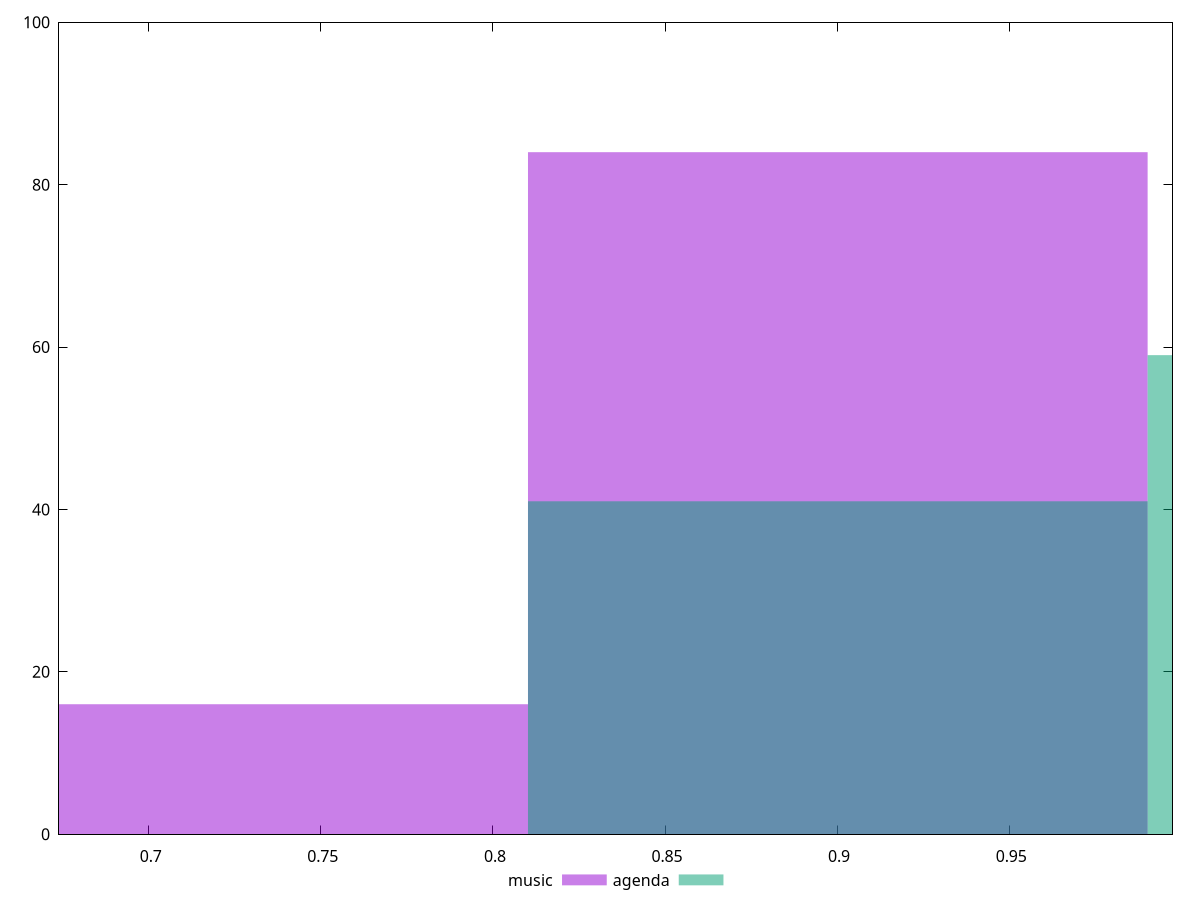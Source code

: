 reset

$music <<EOF
0.7201613058565816 16
0.9002016323207269 84
EOF

$agenda <<EOF
1.0802419587848724 59
0.9002016323207269 41
EOF

set key outside below
set boxwidth 0.1800403264641454
set xrange [0.6739137837091428:0.9974497564732672]
set yrange [0:100]
set trange [0:100]
set style fill transparent solid 0.5 noborder
set terminal svg size 640, 500 enhanced background rgb 'white'
set output "reports/report_00032_2021-02-25T10-28-15.087Z/meta/pScore/comparison/histogram/0_vs_1.svg"

plot $music title "music" with boxes, \
     $agenda title "agenda" with boxes

reset
